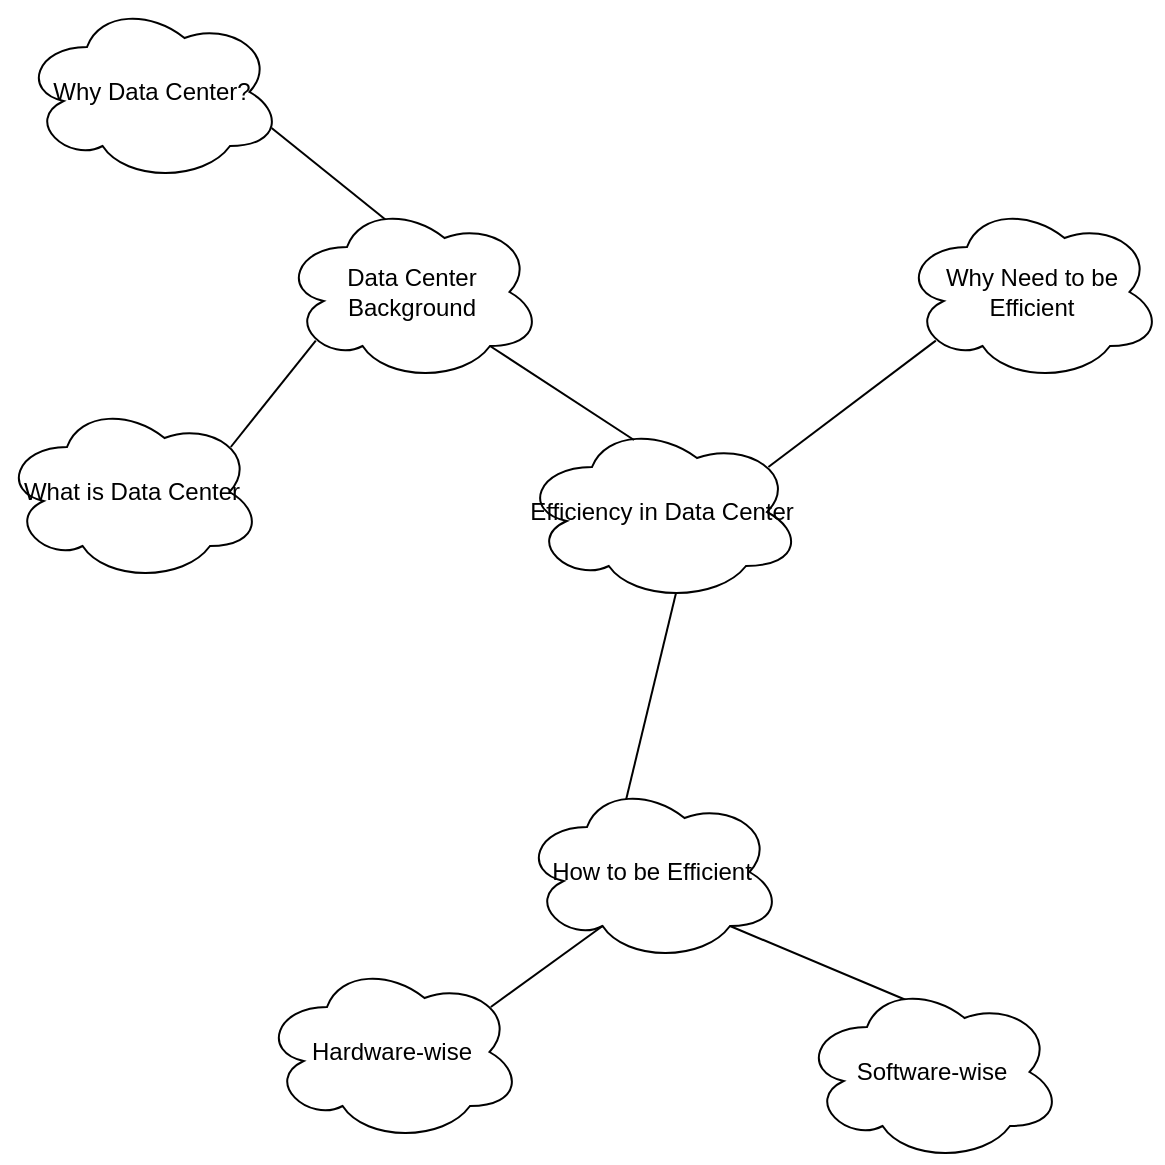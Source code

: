 <mxfile version="20.3.3" type="github">
  <diagram id="yGUePve3LyZ9lNP7aoEG" name="Page-1">
    <mxGraphModel dx="1240" dy="1743" grid="1" gridSize="10" guides="1" tooltips="1" connect="1" arrows="1" fold="1" page="1" pageScale="1" pageWidth="850" pageHeight="1100" math="0" shadow="0">
      <root>
        <mxCell id="0" />
        <mxCell id="1" parent="0" />
        <mxCell id="JGI3EJExkzMw1qFOoNcI-8" style="rounded=0;orthogonalLoop=1;jettySize=auto;html=1;exitX=0.55;exitY=0.95;exitDx=0;exitDy=0;exitPerimeter=0;entryX=0.4;entryY=0.1;entryDx=0;entryDy=0;entryPerimeter=0;endArrow=none;endFill=0;" edge="1" parent="1" source="JGI3EJExkzMw1qFOoNcI-1" target="JGI3EJExkzMw1qFOoNcI-4">
          <mxGeometry relative="1" as="geometry" />
        </mxCell>
        <mxCell id="JGI3EJExkzMw1qFOoNcI-1" value="Efficiency in Data Center" style="ellipse;shape=cloud;whiteSpace=wrap;html=1;" vertex="1" parent="1">
          <mxGeometry x="380" y="200" width="140" height="90" as="geometry" />
        </mxCell>
        <mxCell id="JGI3EJExkzMw1qFOoNcI-9" style="edgeStyle=none;rounded=0;orthogonalLoop=1;jettySize=auto;html=1;exitX=0.4;exitY=0.1;exitDx=0;exitDy=0;exitPerimeter=0;entryX=0.96;entryY=0.7;entryDx=0;entryDy=0;entryPerimeter=0;endArrow=none;endFill=0;" edge="1" parent="1" source="JGI3EJExkzMw1qFOoNcI-2" target="JGI3EJExkzMw1qFOoNcI-5">
          <mxGeometry relative="1" as="geometry" />
        </mxCell>
        <mxCell id="JGI3EJExkzMw1qFOoNcI-2" value="Data Center Background" style="ellipse;shape=cloud;whiteSpace=wrap;html=1;" vertex="1" parent="1">
          <mxGeometry x="260" y="90" width="130" height="90" as="geometry" />
        </mxCell>
        <mxCell id="JGI3EJExkzMw1qFOoNcI-7" style="rounded=0;orthogonalLoop=1;jettySize=auto;html=1;exitX=0.13;exitY=0.77;exitDx=0;exitDy=0;exitPerimeter=0;entryX=0.88;entryY=0.25;entryDx=0;entryDy=0;entryPerimeter=0;endArrow=none;endFill=0;" edge="1" parent="1" source="JGI3EJExkzMw1qFOoNcI-3" target="JGI3EJExkzMw1qFOoNcI-1">
          <mxGeometry relative="1" as="geometry" />
        </mxCell>
        <mxCell id="JGI3EJExkzMw1qFOoNcI-3" value="Why Need to be Efficient" style="ellipse;shape=cloud;whiteSpace=wrap;html=1;" vertex="1" parent="1">
          <mxGeometry x="570" y="90" width="130" height="90" as="geometry" />
        </mxCell>
        <mxCell id="JGI3EJExkzMw1qFOoNcI-13" style="edgeStyle=none;rounded=0;orthogonalLoop=1;jettySize=auto;html=1;exitX=0.8;exitY=0.8;exitDx=0;exitDy=0;exitPerimeter=0;entryX=0.4;entryY=0.1;entryDx=0;entryDy=0;entryPerimeter=0;endArrow=none;endFill=0;" edge="1" parent="1" source="JGI3EJExkzMw1qFOoNcI-4" target="JGI3EJExkzMw1qFOoNcI-11">
          <mxGeometry relative="1" as="geometry" />
        </mxCell>
        <mxCell id="JGI3EJExkzMw1qFOoNcI-4" value="How to be Efficient" style="ellipse;shape=cloud;whiteSpace=wrap;html=1;" vertex="1" parent="1">
          <mxGeometry x="380" y="380" width="130" height="90" as="geometry" />
        </mxCell>
        <mxCell id="JGI3EJExkzMw1qFOoNcI-5" value="Why Data Center?" style="ellipse;shape=cloud;whiteSpace=wrap;html=1;" vertex="1" parent="1">
          <mxGeometry x="130" y="-10" width="130" height="90" as="geometry" />
        </mxCell>
        <mxCell id="JGI3EJExkzMw1qFOoNcI-6" value="" style="endArrow=none;html=1;rounded=0;exitX=0.8;exitY=0.8;exitDx=0;exitDy=0;exitPerimeter=0;entryX=0.4;entryY=0.1;entryDx=0;entryDy=0;entryPerimeter=0;" edge="1" parent="1" source="JGI3EJExkzMw1qFOoNcI-2" target="JGI3EJExkzMw1qFOoNcI-1">
          <mxGeometry width="50" height="50" relative="1" as="geometry">
            <mxPoint x="410" y="260" as="sourcePoint" />
            <mxPoint x="460" y="210" as="targetPoint" />
          </mxGeometry>
        </mxCell>
        <mxCell id="JGI3EJExkzMw1qFOoNcI-12" style="edgeStyle=none;rounded=0;orthogonalLoop=1;jettySize=auto;html=1;exitX=0.88;exitY=0.25;exitDx=0;exitDy=0;exitPerimeter=0;entryX=0.31;entryY=0.8;entryDx=0;entryDy=0;entryPerimeter=0;endArrow=none;endFill=0;" edge="1" parent="1" source="JGI3EJExkzMw1qFOoNcI-10" target="JGI3EJExkzMw1qFOoNcI-4">
          <mxGeometry relative="1" as="geometry" />
        </mxCell>
        <mxCell id="JGI3EJExkzMw1qFOoNcI-10" value="Hardware-wise" style="ellipse;shape=cloud;whiteSpace=wrap;html=1;" vertex="1" parent="1">
          <mxGeometry x="250" y="470" width="130" height="90" as="geometry" />
        </mxCell>
        <mxCell id="JGI3EJExkzMw1qFOoNcI-11" value="Software-wise" style="ellipse;shape=cloud;whiteSpace=wrap;html=1;" vertex="1" parent="1">
          <mxGeometry x="520" y="480" width="130" height="90" as="geometry" />
        </mxCell>
        <mxCell id="JGI3EJExkzMw1qFOoNcI-15" style="edgeStyle=none;rounded=0;orthogonalLoop=1;jettySize=auto;html=1;exitX=0.88;exitY=0.25;exitDx=0;exitDy=0;exitPerimeter=0;entryX=0.13;entryY=0.77;entryDx=0;entryDy=0;entryPerimeter=0;endArrow=none;endFill=0;" edge="1" parent="1" source="JGI3EJExkzMw1qFOoNcI-14" target="JGI3EJExkzMw1qFOoNcI-2">
          <mxGeometry relative="1" as="geometry" />
        </mxCell>
        <mxCell id="JGI3EJExkzMw1qFOoNcI-14" value="What is Data Center" style="ellipse;shape=cloud;whiteSpace=wrap;html=1;" vertex="1" parent="1">
          <mxGeometry x="120" y="190" width="130" height="90" as="geometry" />
        </mxCell>
      </root>
    </mxGraphModel>
  </diagram>
</mxfile>
